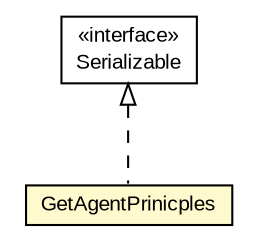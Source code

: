 #!/usr/local/bin/dot
#
# Class diagram 
# Generated by UMLGraph version R5_6-24-gf6e263 (http://www.umlgraph.org/)
#

digraph G {
	edge [fontname="arial",fontsize=10,labelfontname="arial",labelfontsize=10];
	node [fontname="arial",fontsize=10,shape=plaintext];
	nodesep=0.25;
	ranksep=0.5;
	// org.miloss.fgsms.services.interfaces.policyconfiguration.GetAgentPrinicples
	c111842 [label=<<table title="org.miloss.fgsms.services.interfaces.policyconfiguration.GetAgentPrinicples" border="0" cellborder="1" cellspacing="0" cellpadding="2" port="p" bgcolor="lemonChiffon" href="./GetAgentPrinicples.html">
		<tr><td><table border="0" cellspacing="0" cellpadding="1">
<tr><td align="center" balign="center"> GetAgentPrinicples </td></tr>
		</table></td></tr>
		</table>>, URL="./GetAgentPrinicples.html", fontname="arial", fontcolor="black", fontsize=10.0];
	//org.miloss.fgsms.services.interfaces.policyconfiguration.GetAgentPrinicples implements java.io.Serializable
	c112069:p -> c111842:p [dir=back,arrowtail=empty,style=dashed];
	// java.io.Serializable
	c112069 [label=<<table title="java.io.Serializable" border="0" cellborder="1" cellspacing="0" cellpadding="2" port="p" href="http://java.sun.com/j2se/1.4.2/docs/api/java/io/Serializable.html">
		<tr><td><table border="0" cellspacing="0" cellpadding="1">
<tr><td align="center" balign="center"> &#171;interface&#187; </td></tr>
<tr><td align="center" balign="center"> Serializable </td></tr>
		</table></td></tr>
		</table>>, URL="http://java.sun.com/j2se/1.4.2/docs/api/java/io/Serializable.html", fontname="arial", fontcolor="black", fontsize=10.0];
}

